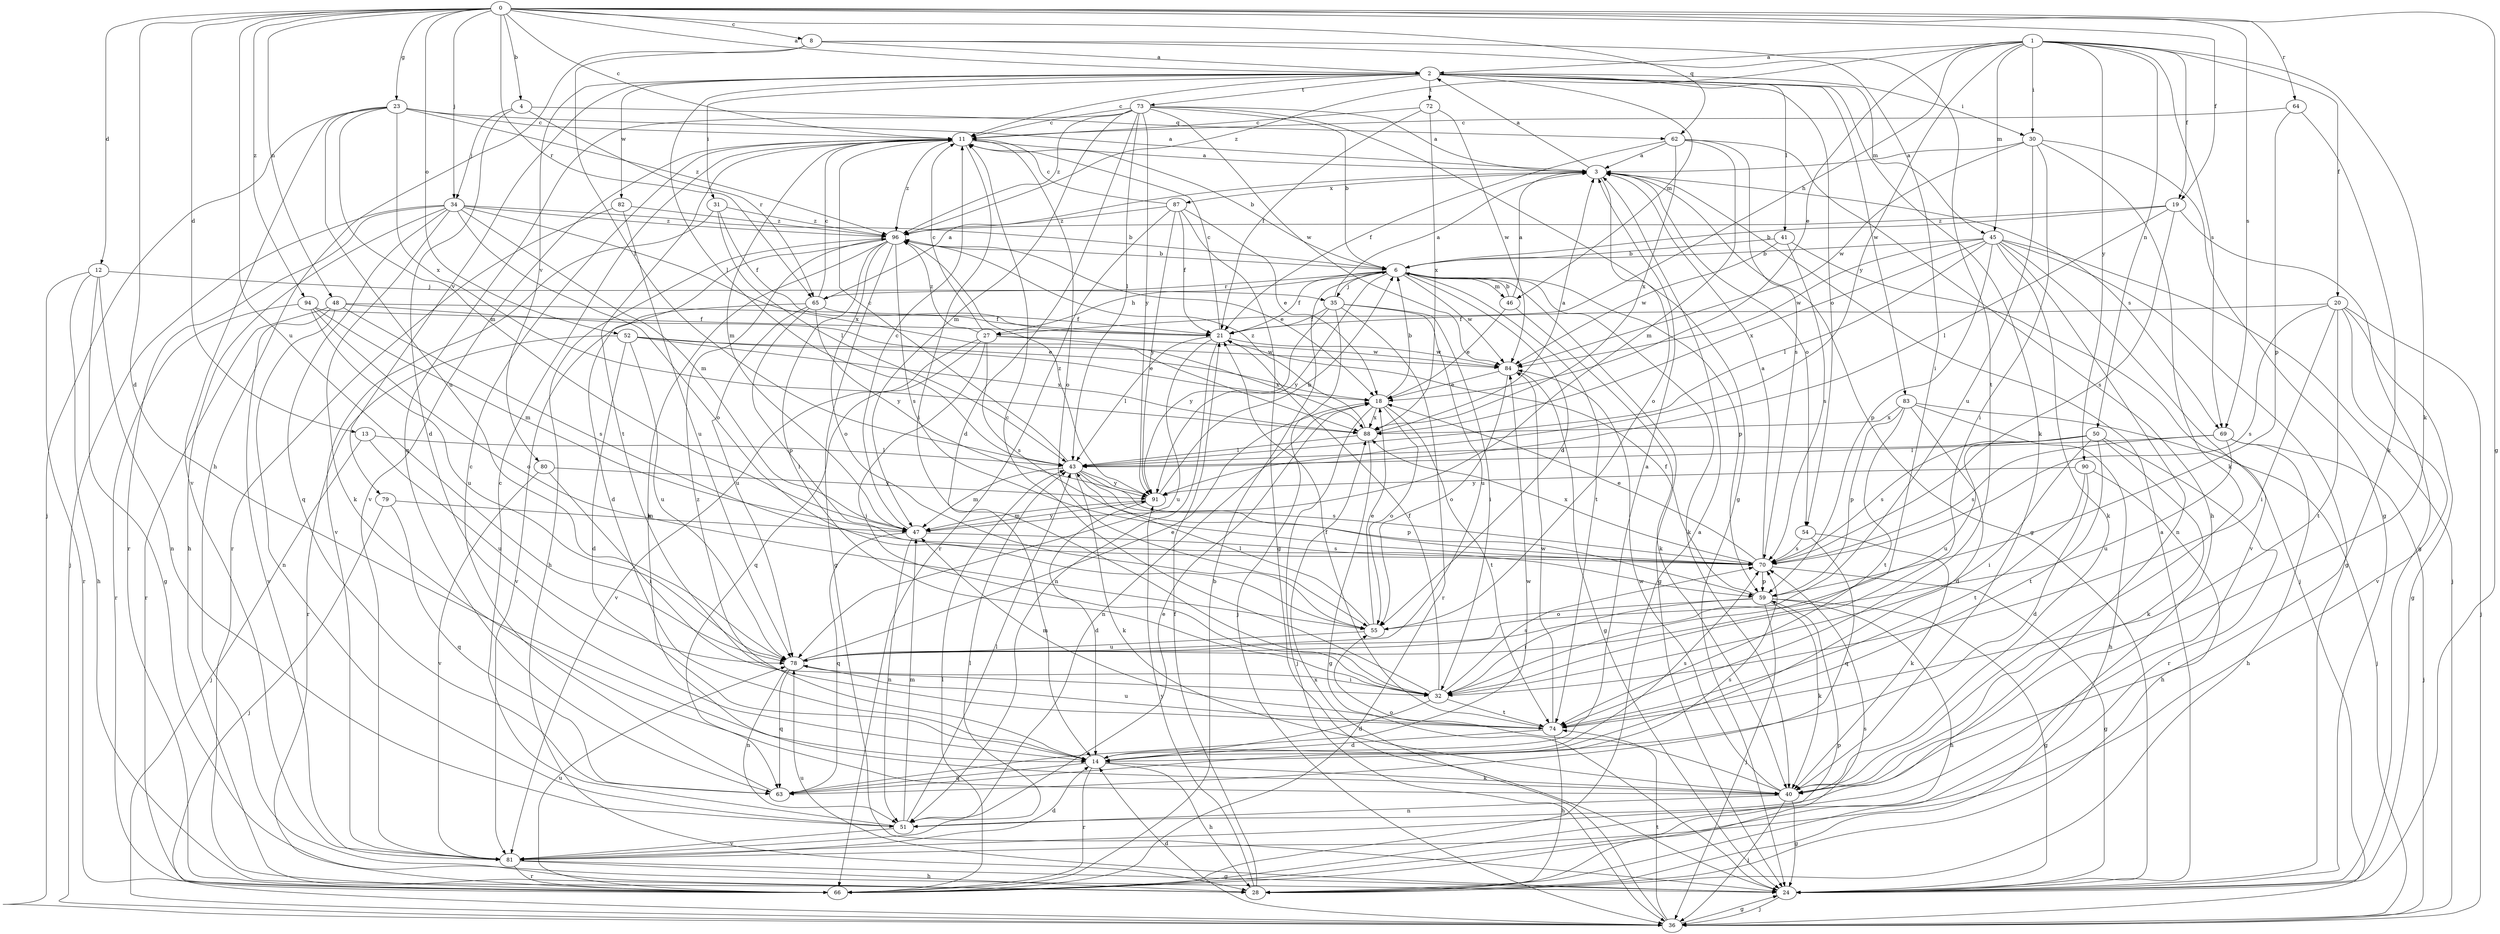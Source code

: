 strict digraph  {
0;
1;
2;
3;
4;
6;
8;
11;
12;
13;
14;
18;
19;
20;
21;
23;
24;
27;
28;
30;
31;
32;
34;
35;
36;
40;
41;
43;
45;
46;
47;
48;
50;
51;
52;
54;
55;
59;
62;
63;
64;
65;
66;
69;
70;
72;
73;
74;
78;
79;
80;
81;
82;
83;
84;
87;
88;
90;
91;
94;
96;
0 -> 2  [label=a];
0 -> 4  [label=b];
0 -> 8  [label=c];
0 -> 11  [label=c];
0 -> 12  [label=d];
0 -> 13  [label=d];
0 -> 14  [label=d];
0 -> 19  [label=f];
0 -> 23  [label=g];
0 -> 24  [label=g];
0 -> 34  [label=j];
0 -> 48  [label=n];
0 -> 52  [label=o];
0 -> 62  [label=q];
0 -> 64  [label=r];
0 -> 65  [label=r];
0 -> 69  [label=s];
0 -> 78  [label=u];
0 -> 94  [label=z];
1 -> 2  [label=a];
1 -> 18  [label=e];
1 -> 19  [label=f];
1 -> 20  [label=f];
1 -> 27  [label=h];
1 -> 30  [label=i];
1 -> 40  [label=k];
1 -> 45  [label=m];
1 -> 50  [label=n];
1 -> 69  [label=s];
1 -> 90  [label=y];
1 -> 91  [label=y];
1 -> 96  [label=z];
2 -> 11  [label=c];
2 -> 30  [label=i];
2 -> 31  [label=i];
2 -> 40  [label=k];
2 -> 41  [label=l];
2 -> 43  [label=l];
2 -> 45  [label=m];
2 -> 46  [label=m];
2 -> 54  [label=o];
2 -> 72  [label=t];
2 -> 73  [label=t];
2 -> 79  [label=v];
2 -> 80  [label=v];
2 -> 82  [label=w];
2 -> 83  [label=w];
3 -> 2  [label=a];
3 -> 24  [label=g];
3 -> 54  [label=o];
3 -> 55  [label=o];
3 -> 69  [label=s];
3 -> 87  [label=x];
4 -> 14  [label=d];
4 -> 34  [label=j];
4 -> 62  [label=q];
4 -> 65  [label=r];
6 -> 21  [label=f];
6 -> 24  [label=g];
6 -> 27  [label=h];
6 -> 35  [label=j];
6 -> 40  [label=k];
6 -> 46  [label=m];
6 -> 55  [label=o];
6 -> 59  [label=p];
6 -> 65  [label=r];
6 -> 74  [label=t];
6 -> 84  [label=w];
6 -> 91  [label=y];
8 -> 2  [label=a];
8 -> 28  [label=h];
8 -> 32  [label=i];
8 -> 43  [label=l];
8 -> 74  [label=t];
11 -> 3  [label=a];
11 -> 6  [label=b];
11 -> 32  [label=i];
11 -> 47  [label=m];
11 -> 55  [label=o];
11 -> 74  [label=t];
11 -> 81  [label=v];
11 -> 96  [label=z];
12 -> 24  [label=g];
12 -> 28  [label=h];
12 -> 35  [label=j];
12 -> 51  [label=n];
12 -> 66  [label=r];
13 -> 36  [label=j];
13 -> 43  [label=l];
13 -> 78  [label=u];
14 -> 3  [label=a];
14 -> 28  [label=h];
14 -> 40  [label=k];
14 -> 63  [label=q];
14 -> 66  [label=r];
14 -> 70  [label=s];
14 -> 96  [label=z];
18 -> 6  [label=b];
18 -> 36  [label=j];
18 -> 51  [label=n];
18 -> 55  [label=o];
18 -> 74  [label=t];
18 -> 88  [label=x];
19 -> 6  [label=b];
19 -> 24  [label=g];
19 -> 43  [label=l];
19 -> 70  [label=s];
19 -> 96  [label=z];
20 -> 21  [label=f];
20 -> 24  [label=g];
20 -> 32  [label=i];
20 -> 36  [label=j];
20 -> 70  [label=s];
20 -> 74  [label=t];
20 -> 81  [label=v];
21 -> 11  [label=c];
21 -> 43  [label=l];
21 -> 51  [label=n];
21 -> 78  [label=u];
21 -> 84  [label=w];
23 -> 3  [label=a];
23 -> 11  [label=c];
23 -> 36  [label=j];
23 -> 47  [label=m];
23 -> 78  [label=u];
23 -> 81  [label=v];
23 -> 88  [label=x];
23 -> 96  [label=z];
24 -> 3  [label=a];
24 -> 36  [label=j];
24 -> 78  [label=u];
27 -> 11  [label=c];
27 -> 32  [label=i];
27 -> 63  [label=q];
27 -> 70  [label=s];
27 -> 81  [label=v];
27 -> 84  [label=w];
27 -> 88  [label=x];
27 -> 96  [label=z];
28 -> 21  [label=f];
28 -> 91  [label=y];
30 -> 3  [label=a];
30 -> 24  [label=g];
30 -> 32  [label=i];
30 -> 40  [label=k];
30 -> 78  [label=u];
30 -> 84  [label=w];
31 -> 21  [label=f];
31 -> 43  [label=l];
31 -> 81  [label=v];
31 -> 96  [label=z];
32 -> 11  [label=c];
32 -> 14  [label=d];
32 -> 21  [label=f];
32 -> 70  [label=s];
32 -> 74  [label=t];
34 -> 6  [label=b];
34 -> 28  [label=h];
34 -> 36  [label=j];
34 -> 40  [label=k];
34 -> 47  [label=m];
34 -> 55  [label=o];
34 -> 63  [label=q];
34 -> 66  [label=r];
34 -> 88  [label=x];
34 -> 96  [label=z];
35 -> 3  [label=a];
35 -> 21  [label=f];
35 -> 32  [label=i];
35 -> 36  [label=j];
35 -> 66  [label=r];
35 -> 78  [label=u];
35 -> 91  [label=y];
36 -> 14  [label=d];
36 -> 24  [label=g];
36 -> 74  [label=t];
36 -> 88  [label=x];
40 -> 24  [label=g];
40 -> 36  [label=j];
40 -> 51  [label=n];
40 -> 55  [label=o];
40 -> 84  [label=w];
41 -> 6  [label=b];
41 -> 36  [label=j];
41 -> 70  [label=s];
41 -> 84  [label=w];
43 -> 11  [label=c];
43 -> 40  [label=k];
43 -> 47  [label=m];
43 -> 59  [label=p];
43 -> 70  [label=s];
43 -> 91  [label=y];
45 -> 6  [label=b];
45 -> 24  [label=g];
45 -> 36  [label=j];
45 -> 40  [label=k];
45 -> 43  [label=l];
45 -> 51  [label=n];
45 -> 59  [label=p];
45 -> 81  [label=v];
45 -> 84  [label=w];
45 -> 88  [label=x];
46 -> 3  [label=a];
46 -> 6  [label=b];
46 -> 18  [label=e];
46 -> 40  [label=k];
47 -> 11  [label=c];
47 -> 51  [label=n];
47 -> 63  [label=q];
47 -> 70  [label=s];
47 -> 91  [label=y];
48 -> 18  [label=e];
48 -> 21  [label=f];
48 -> 51  [label=n];
48 -> 66  [label=r];
48 -> 70  [label=s];
48 -> 81  [label=v];
50 -> 32  [label=i];
50 -> 40  [label=k];
50 -> 43  [label=l];
50 -> 66  [label=r];
50 -> 70  [label=s];
50 -> 74  [label=t];
50 -> 78  [label=u];
51 -> 11  [label=c];
51 -> 18  [label=e];
51 -> 43  [label=l];
51 -> 47  [label=m];
51 -> 81  [label=v];
52 -> 14  [label=d];
52 -> 18  [label=e];
52 -> 66  [label=r];
52 -> 78  [label=u];
52 -> 84  [label=w];
52 -> 88  [label=x];
54 -> 40  [label=k];
54 -> 63  [label=q];
54 -> 70  [label=s];
55 -> 18  [label=e];
55 -> 43  [label=l];
55 -> 78  [label=u];
59 -> 21  [label=f];
59 -> 24  [label=g];
59 -> 28  [label=h];
59 -> 32  [label=i];
59 -> 36  [label=j];
59 -> 40  [label=k];
59 -> 55  [label=o];
62 -> 3  [label=a];
62 -> 21  [label=f];
62 -> 28  [label=h];
62 -> 47  [label=m];
62 -> 70  [label=s];
62 -> 88  [label=x];
63 -> 11  [label=c];
63 -> 70  [label=s];
63 -> 84  [label=w];
64 -> 11  [label=c];
64 -> 40  [label=k];
64 -> 59  [label=p];
65 -> 3  [label=a];
65 -> 11  [label=c];
65 -> 21  [label=f];
65 -> 59  [label=p];
65 -> 78  [label=u];
65 -> 81  [label=v];
65 -> 91  [label=y];
66 -> 3  [label=a];
66 -> 6  [label=b];
66 -> 43  [label=l];
66 -> 59  [label=p];
66 -> 70  [label=s];
66 -> 78  [label=u];
69 -> 28  [label=h];
69 -> 36  [label=j];
69 -> 43  [label=l];
69 -> 70  [label=s];
69 -> 78  [label=u];
70 -> 3  [label=a];
70 -> 18  [label=e];
70 -> 24  [label=g];
70 -> 59  [label=p];
70 -> 88  [label=x];
72 -> 11  [label=c];
72 -> 21  [label=f];
72 -> 84  [label=w];
72 -> 88  [label=x];
73 -> 3  [label=a];
73 -> 6  [label=b];
73 -> 11  [label=c];
73 -> 14  [label=d];
73 -> 24  [label=g];
73 -> 43  [label=l];
73 -> 47  [label=m];
73 -> 63  [label=q];
73 -> 84  [label=w];
73 -> 91  [label=y];
73 -> 96  [label=z];
74 -> 14  [label=d];
74 -> 21  [label=f];
74 -> 28  [label=h];
74 -> 47  [label=m];
74 -> 78  [label=u];
74 -> 84  [label=w];
78 -> 18  [label=e];
78 -> 32  [label=i];
78 -> 51  [label=n];
78 -> 63  [label=q];
79 -> 36  [label=j];
79 -> 47  [label=m];
79 -> 63  [label=q];
80 -> 32  [label=i];
80 -> 81  [label=v];
80 -> 91  [label=y];
81 -> 14  [label=d];
81 -> 24  [label=g];
81 -> 28  [label=h];
81 -> 43  [label=l];
81 -> 66  [label=r];
82 -> 66  [label=r];
82 -> 78  [label=u];
82 -> 96  [label=z];
83 -> 14  [label=d];
83 -> 28  [label=h];
83 -> 36  [label=j];
83 -> 59  [label=p];
83 -> 74  [label=t];
83 -> 88  [label=x];
84 -> 18  [label=e];
84 -> 24  [label=g];
84 -> 55  [label=o];
87 -> 11  [label=c];
87 -> 18  [label=e];
87 -> 21  [label=f];
87 -> 24  [label=g];
87 -> 66  [label=r];
87 -> 91  [label=y];
87 -> 96  [label=z];
88 -> 3  [label=a];
88 -> 24  [label=g];
88 -> 43  [label=l];
88 -> 96  [label=z];
90 -> 14  [label=d];
90 -> 28  [label=h];
90 -> 74  [label=t];
90 -> 91  [label=y];
91 -> 6  [label=b];
91 -> 14  [label=d];
91 -> 47  [label=m];
91 -> 96  [label=z];
94 -> 21  [label=f];
94 -> 47  [label=m];
94 -> 55  [label=o];
94 -> 66  [label=r];
94 -> 78  [label=u];
96 -> 6  [label=b];
96 -> 14  [label=d];
96 -> 18  [label=e];
96 -> 24  [label=g];
96 -> 28  [label=h];
96 -> 32  [label=i];
96 -> 40  [label=k];
96 -> 55  [label=o];
96 -> 70  [label=s];
}
